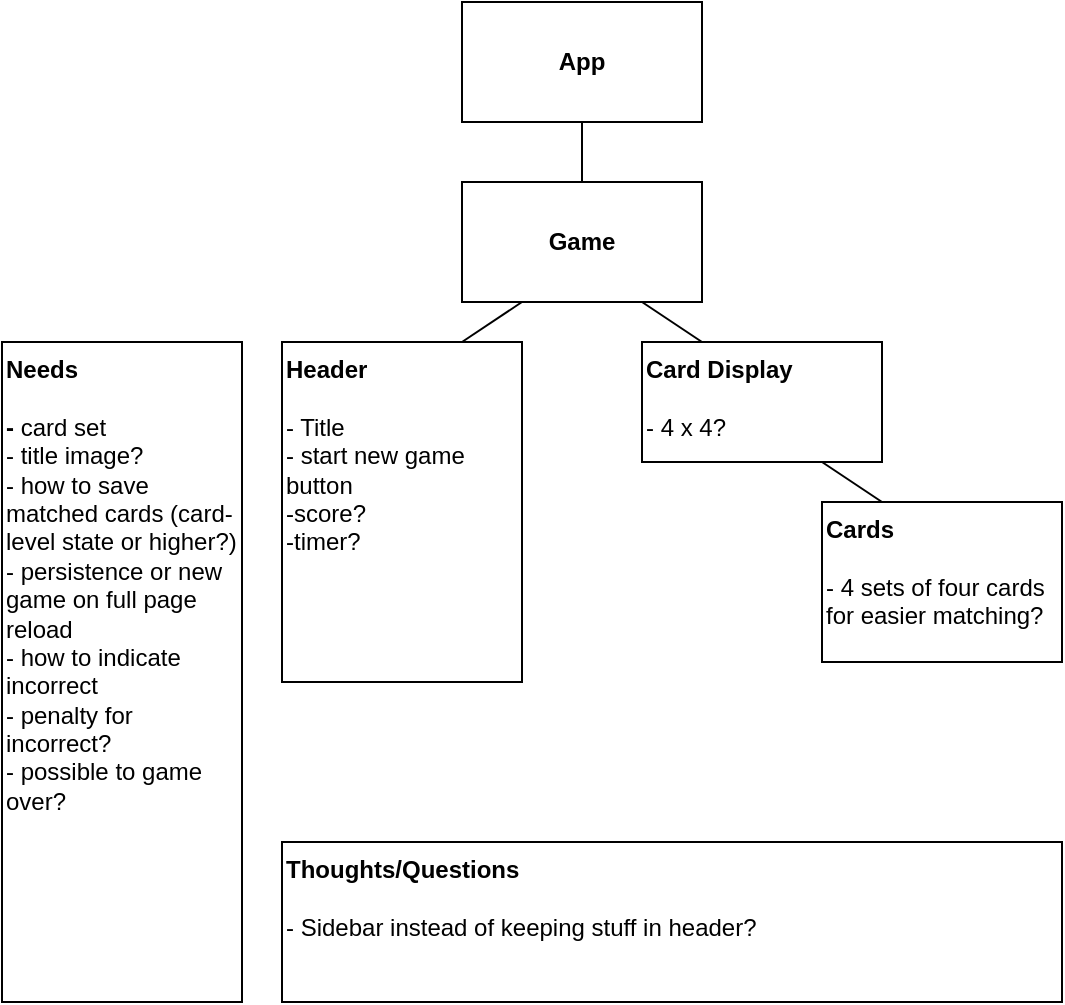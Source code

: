 <mxfile version="20.3.7" type="github"><diagram id="ORDFwmXIXseVwWkwiaNf" name="Page-1"><mxGraphModel dx="609" dy="581" grid="1" gridSize="10" guides="1" tooltips="1" connect="1" arrows="1" fold="1" page="1" pageScale="1" pageWidth="850" pageHeight="1100" math="0" shadow="0"><root><mxCell id="0"/><mxCell id="1" parent="0"/><mxCell id="QshrlUQndgBQl6B-oCbw-1" value="&lt;b&gt;Game&lt;/b&gt;" style="rounded=0;whiteSpace=wrap;html=1;" vertex="1" parent="1"><mxGeometry x="260" y="120" width="120" height="60" as="geometry"/></mxCell><mxCell id="QshrlUQndgBQl6B-oCbw-2" value="&lt;b&gt;Header&lt;/b&gt;&lt;br&gt;&lt;br&gt;- Title&lt;br&gt;- start new game button&lt;br&gt;-score?&lt;br&gt;-timer?&lt;br&gt;" style="rounded=0;whiteSpace=wrap;html=1;align=left;verticalAlign=top;" vertex="1" parent="1"><mxGeometry x="170" y="200" width="120" height="170" as="geometry"/></mxCell><mxCell id="QshrlUQndgBQl6B-oCbw-3" value="Card Display&lt;br&gt;&lt;br&gt;&lt;span style=&quot;font-weight: normal;&quot;&gt;- 4 x 4?&lt;/span&gt;" style="rounded=0;whiteSpace=wrap;html=1;verticalAlign=top;align=left;fontStyle=1" vertex="1" parent="1"><mxGeometry x="350" y="200" width="120" height="60" as="geometry"/></mxCell><mxCell id="QshrlUQndgBQl6B-oCbw-4" value="Cards&lt;br&gt;&lt;br&gt;&lt;span style=&quot;font-weight: normal;&quot;&gt;- 4 sets of four cards for easier matching?&lt;/span&gt;" style="rounded=0;whiteSpace=wrap;html=1;fontStyle=1;align=left;verticalAlign=top;" vertex="1" parent="1"><mxGeometry x="440" y="280" width="120" height="80" as="geometry"/></mxCell><mxCell id="QshrlUQndgBQl6B-oCbw-5" value="&lt;b&gt;Needs&lt;br&gt;&lt;br&gt;- &lt;/b&gt;card set&lt;br&gt;- title image?&lt;br&gt;- how to save&amp;nbsp; &amp;nbsp; &amp;nbsp; matched cards (card-level state or higher?)&lt;br&gt;- persistence or new game on full page reload" style="rounded=0;whiteSpace=wrap;html=1;align=left;verticalAlign=top;" vertex="1" parent="1"><mxGeometry x="30" y="200" width="120" height="330" as="geometry"/></mxCell><mxCell id="QshrlUQndgBQl6B-oCbw-6" value="" style="endArrow=none;html=1;rounded=0;entryX=0.25;entryY=1;entryDx=0;entryDy=0;exitX=0.75;exitY=0;exitDx=0;exitDy=0;" edge="1" parent="1" source="QshrlUQndgBQl6B-oCbw-2" target="QshrlUQndgBQl6B-oCbw-1"><mxGeometry width="50" height="50" relative="1" as="geometry"><mxPoint x="300" y="390" as="sourcePoint"/><mxPoint x="350" y="340" as="targetPoint"/></mxGeometry></mxCell><mxCell id="QshrlUQndgBQl6B-oCbw-7" value="" style="endArrow=none;html=1;rounded=0;entryX=0.75;entryY=1;entryDx=0;entryDy=0;exitX=0.25;exitY=0;exitDx=0;exitDy=0;" edge="1" parent="1" source="QshrlUQndgBQl6B-oCbw-3" target="QshrlUQndgBQl6B-oCbw-1"><mxGeometry width="50" height="50" relative="1" as="geometry"><mxPoint x="300" y="390" as="sourcePoint"/><mxPoint x="350" y="340" as="targetPoint"/></mxGeometry></mxCell><mxCell id="QshrlUQndgBQl6B-oCbw-8" value="" style="endArrow=none;html=1;rounded=0;entryX=0.75;entryY=1;entryDx=0;entryDy=0;exitX=0.25;exitY=0;exitDx=0;exitDy=0;" edge="1" parent="1" source="QshrlUQndgBQl6B-oCbw-4" target="QshrlUQndgBQl6B-oCbw-3"><mxGeometry width="50" height="50" relative="1" as="geometry"><mxPoint x="300" y="390" as="sourcePoint"/><mxPoint x="350" y="340" as="targetPoint"/></mxGeometry></mxCell><mxCell id="QshrlUQndgBQl6B-oCbw-9" value="&lt;b style=&quot;text-align: center;&quot;&gt;Thoughts/Questions&lt;/b&gt;&lt;br style=&quot;text-align: center;&quot;&gt;&lt;br style=&quot;text-align: center;&quot;&gt;&lt;span style=&quot;text-align: center;&quot;&gt;- Sidebar instead of keeping stuff in header?&lt;/span&gt;" style="rounded=0;whiteSpace=wrap;html=1;align=left;verticalAlign=top;" vertex="1" parent="1"><mxGeometry x="170" y="450" width="390" height="80" as="geometry"/></mxCell><mxCell id="QshrlUQndgBQl6B-oCbw-10" value="&lt;b&gt;Needs&lt;br&gt;&lt;br&gt;- &lt;/b&gt;card set&lt;br&gt;- title image?&lt;br&gt;- how to save&amp;nbsp; &amp;nbsp; &amp;nbsp; matched cards (card-level state or higher?)&lt;br&gt;- persistence or new game on full page reload&lt;br&gt;- how to indicate incorrect&lt;br&gt;- penalty for incorrect?&lt;br&gt;- possible to game over?" style="rounded=0;whiteSpace=wrap;html=1;align=left;verticalAlign=top;" vertex="1" parent="1"><mxGeometry x="30" y="200" width="120" height="330" as="geometry"/></mxCell><mxCell id="QshrlUQndgBQl6B-oCbw-11" value="&lt;b&gt;Header&lt;/b&gt;&lt;br&gt;&lt;br&gt;- Title&lt;br&gt;- start new game button&lt;br&gt;-score?&lt;br&gt;-timer?&lt;br&gt;" style="rounded=0;whiteSpace=wrap;html=1;align=left;verticalAlign=top;" vertex="1" parent="1"><mxGeometry x="170" y="200" width="120" height="170" as="geometry"/></mxCell><mxCell id="QshrlUQndgBQl6B-oCbw-12" value="Card Display&lt;br&gt;&lt;br&gt;&lt;span style=&quot;font-weight: normal;&quot;&gt;- 4 x 4?&lt;/span&gt;" style="rounded=0;whiteSpace=wrap;html=1;verticalAlign=top;align=left;fontStyle=1" vertex="1" parent="1"><mxGeometry x="350" y="200" width="120" height="60" as="geometry"/></mxCell><mxCell id="QshrlUQndgBQl6B-oCbw-13" value="Cards&lt;br&gt;&lt;br&gt;&lt;span style=&quot;font-weight: normal;&quot;&gt;- 4 sets of four cards for easier matching?&lt;/span&gt;" style="rounded=0;whiteSpace=wrap;html=1;fontStyle=1;align=left;verticalAlign=top;" vertex="1" parent="1"><mxGeometry x="440" y="280" width="120" height="80" as="geometry"/></mxCell><mxCell id="QshrlUQndgBQl6B-oCbw-14" value="App" style="rounded=0;whiteSpace=wrap;html=1;fontStyle=1" vertex="1" parent="1"><mxGeometry x="260" y="30" width="120" height="60" as="geometry"/></mxCell><mxCell id="QshrlUQndgBQl6B-oCbw-18" value="" style="endArrow=none;html=1;rounded=0;entryX=0.5;entryY=1;entryDx=0;entryDy=0;exitX=0.5;exitY=0;exitDx=0;exitDy=0;" edge="1" parent="1" source="QshrlUQndgBQl6B-oCbw-1" target="QshrlUQndgBQl6B-oCbw-14"><mxGeometry width="50" height="50" relative="1" as="geometry"><mxPoint x="290" y="300" as="sourcePoint"/><mxPoint x="340" y="250" as="targetPoint"/></mxGeometry></mxCell></root></mxGraphModel></diagram></mxfile>